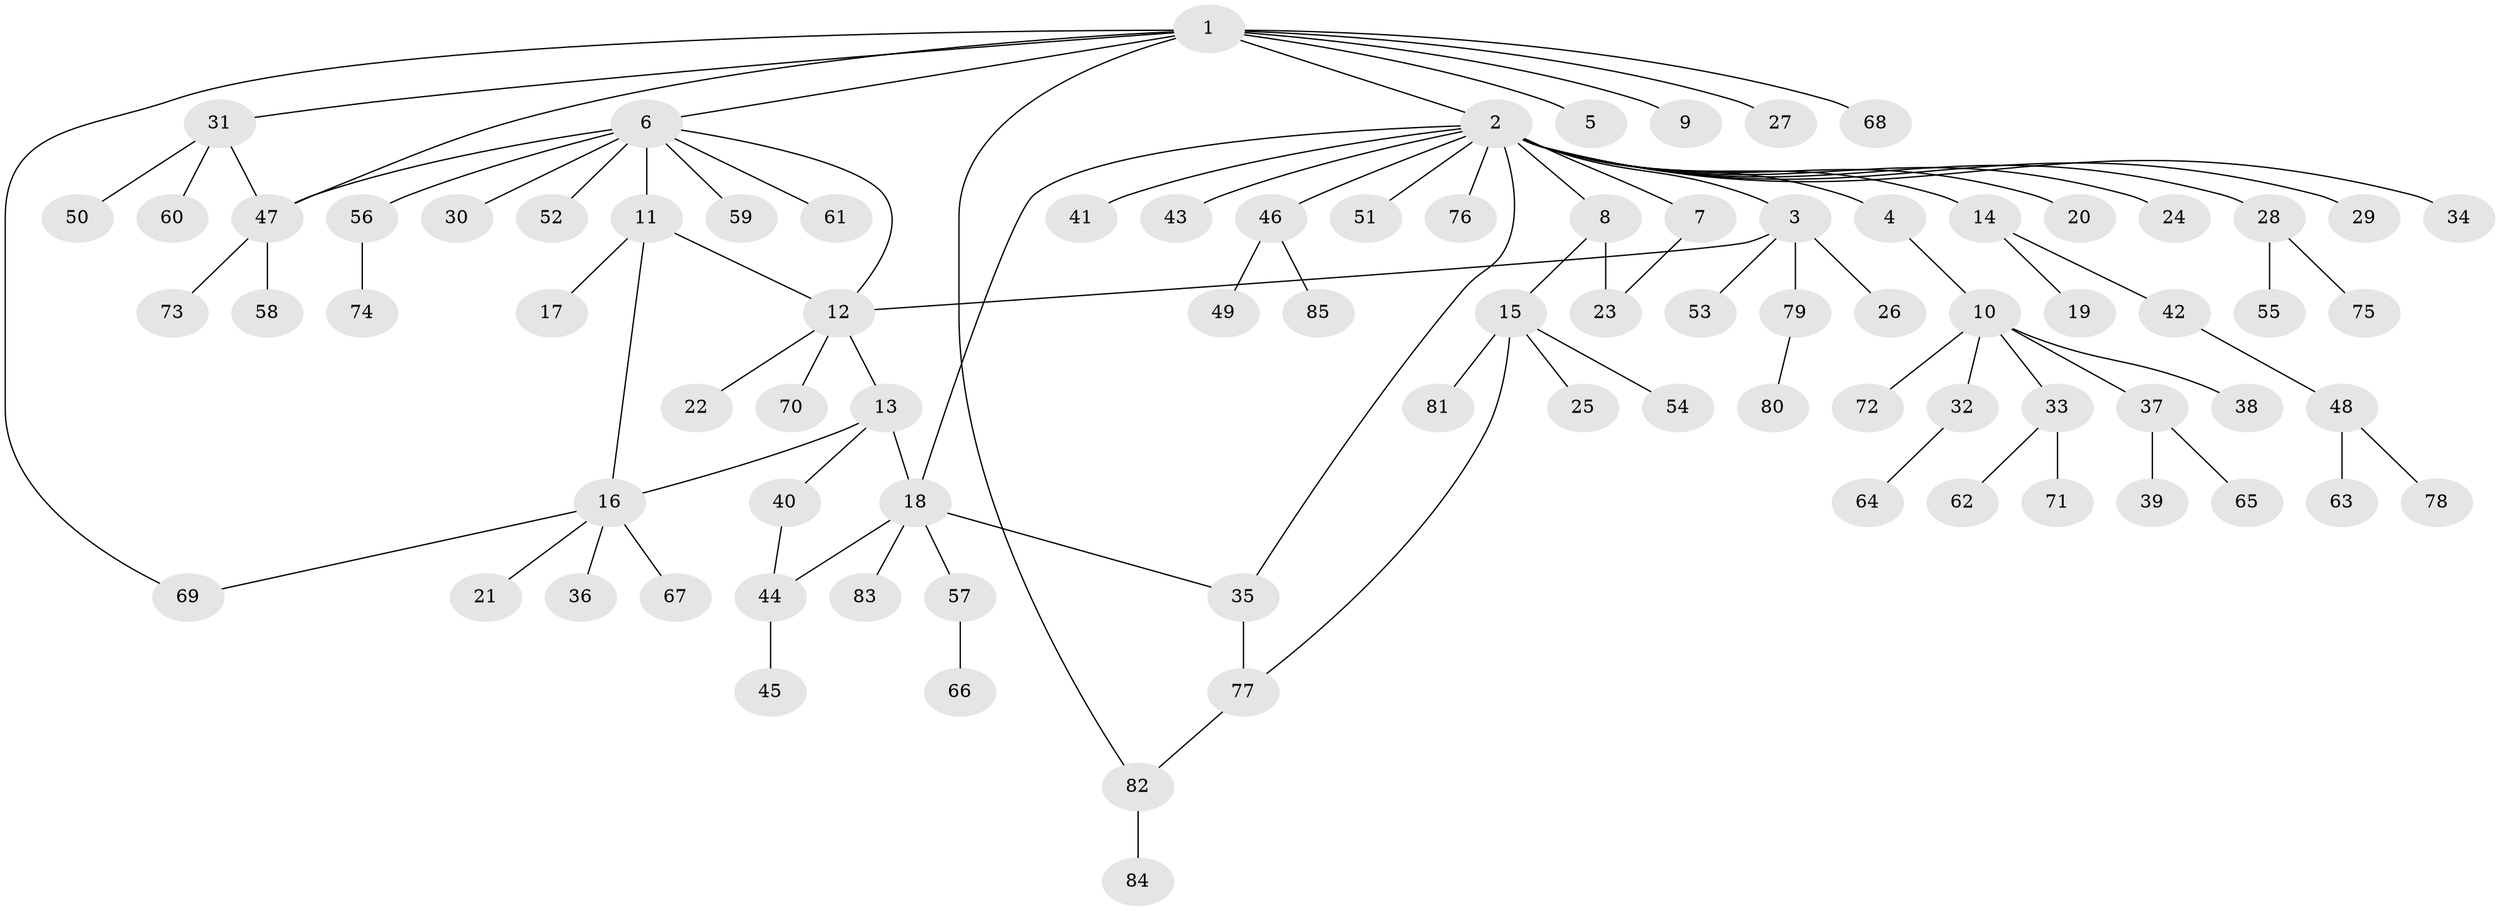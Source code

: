 // Generated by graph-tools (version 1.1) at 2025/11/02/27/25 16:11:10]
// undirected, 85 vertices, 96 edges
graph export_dot {
graph [start="1"]
  node [color=gray90,style=filled];
  1;
  2;
  3;
  4;
  5;
  6;
  7;
  8;
  9;
  10;
  11;
  12;
  13;
  14;
  15;
  16;
  17;
  18;
  19;
  20;
  21;
  22;
  23;
  24;
  25;
  26;
  27;
  28;
  29;
  30;
  31;
  32;
  33;
  34;
  35;
  36;
  37;
  38;
  39;
  40;
  41;
  42;
  43;
  44;
  45;
  46;
  47;
  48;
  49;
  50;
  51;
  52;
  53;
  54;
  55;
  56;
  57;
  58;
  59;
  60;
  61;
  62;
  63;
  64;
  65;
  66;
  67;
  68;
  69;
  70;
  71;
  72;
  73;
  74;
  75;
  76;
  77;
  78;
  79;
  80;
  81;
  82;
  83;
  84;
  85;
  1 -- 2;
  1 -- 5;
  1 -- 6;
  1 -- 9;
  1 -- 27;
  1 -- 31;
  1 -- 47;
  1 -- 68;
  1 -- 69;
  1 -- 82;
  2 -- 3;
  2 -- 4;
  2 -- 7;
  2 -- 8;
  2 -- 14;
  2 -- 18;
  2 -- 20;
  2 -- 24;
  2 -- 28;
  2 -- 29;
  2 -- 34;
  2 -- 35;
  2 -- 41;
  2 -- 43;
  2 -- 46;
  2 -- 51;
  2 -- 76;
  3 -- 12;
  3 -- 26;
  3 -- 53;
  3 -- 79;
  4 -- 10;
  6 -- 11;
  6 -- 12;
  6 -- 30;
  6 -- 47;
  6 -- 52;
  6 -- 56;
  6 -- 59;
  6 -- 61;
  7 -- 23;
  8 -- 15;
  8 -- 23;
  10 -- 32;
  10 -- 33;
  10 -- 37;
  10 -- 38;
  10 -- 72;
  11 -- 12;
  11 -- 16;
  11 -- 17;
  12 -- 13;
  12 -- 22;
  12 -- 70;
  13 -- 16;
  13 -- 18;
  13 -- 40;
  14 -- 19;
  14 -- 42;
  15 -- 25;
  15 -- 54;
  15 -- 77;
  15 -- 81;
  16 -- 21;
  16 -- 36;
  16 -- 67;
  16 -- 69;
  18 -- 35;
  18 -- 44;
  18 -- 57;
  18 -- 83;
  28 -- 55;
  28 -- 75;
  31 -- 47;
  31 -- 50;
  31 -- 60;
  32 -- 64;
  33 -- 62;
  33 -- 71;
  35 -- 77;
  37 -- 39;
  37 -- 65;
  40 -- 44;
  42 -- 48;
  44 -- 45;
  46 -- 49;
  46 -- 85;
  47 -- 58;
  47 -- 73;
  48 -- 63;
  48 -- 78;
  56 -- 74;
  57 -- 66;
  77 -- 82;
  79 -- 80;
  82 -- 84;
}
